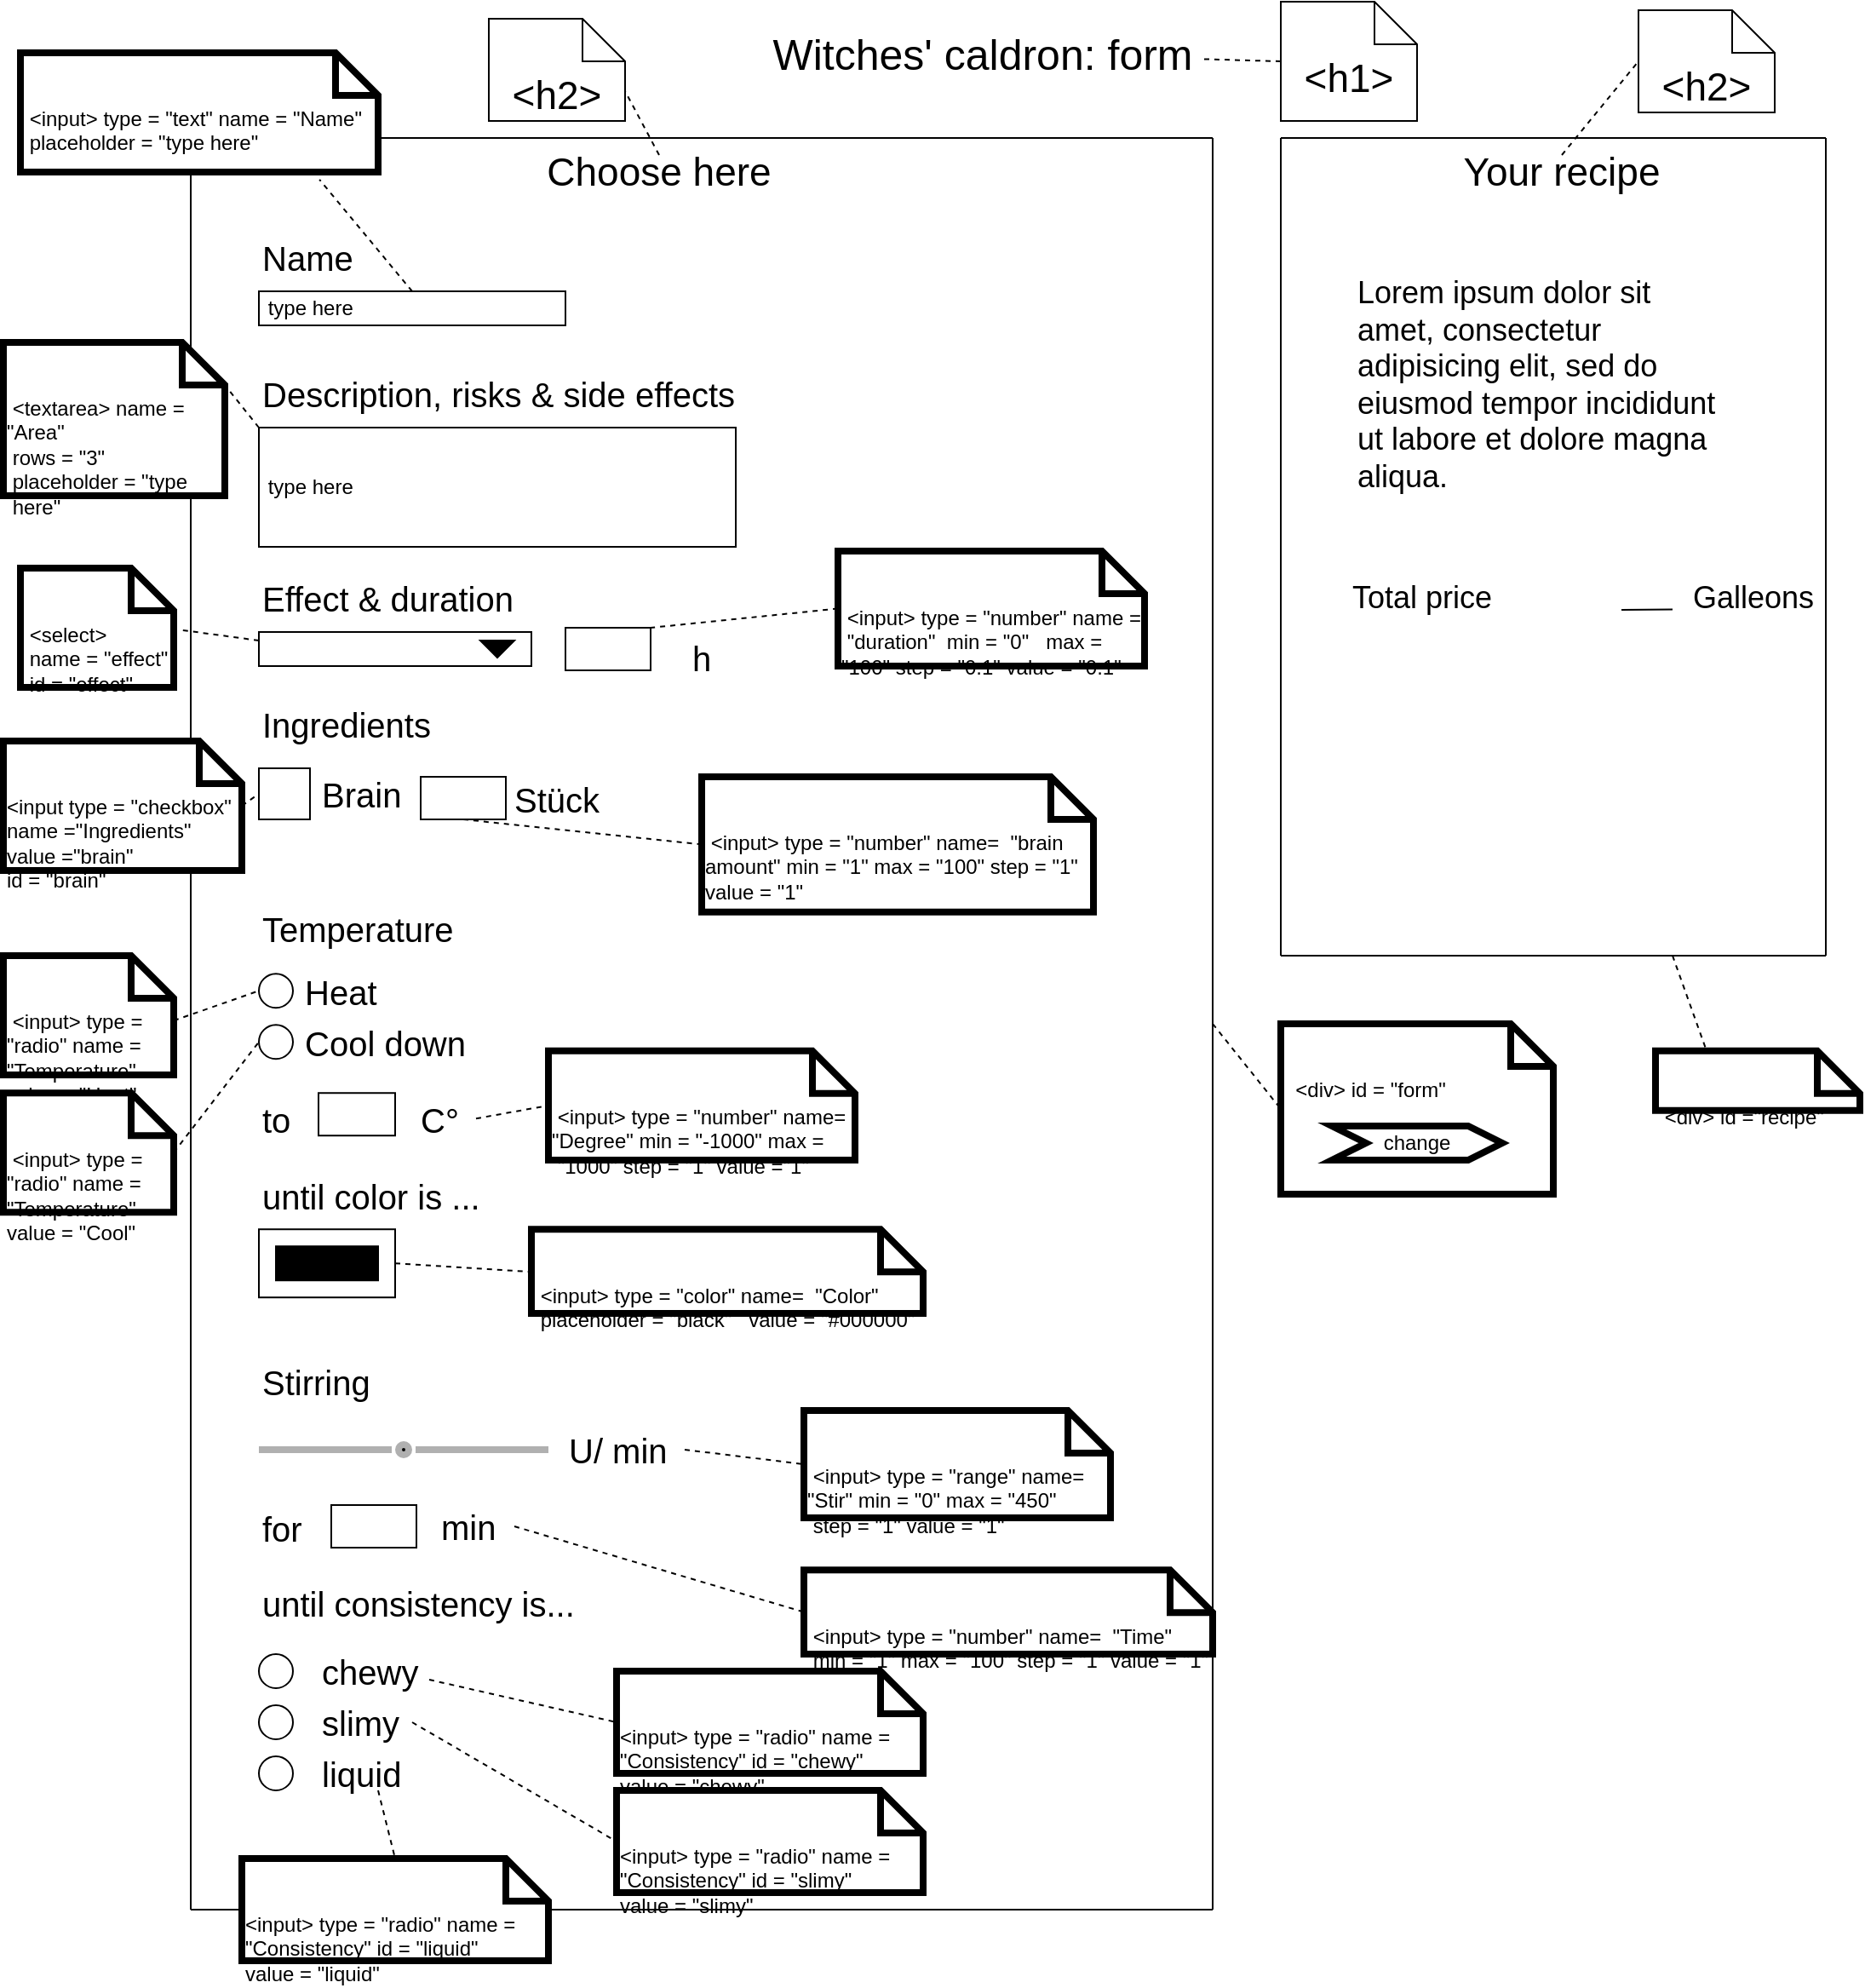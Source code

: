 <mxfile version="13.7.9" type="device"><diagram id="XGvoF2S9h4aWeDAN1YXh" name="Page-1"><mxGraphModel dx="1018" dy="587" grid="1" gridSize="10" guides="1" tooltips="1" connect="1" arrows="1" fold="1" page="1" pageScale="1" pageWidth="1169" pageHeight="827" math="0" shadow="0"><root><mxCell id="0"/><mxCell id="1" parent="0"/><mxCell id="gTDQxoXa3avCpcBD8FzB-4" value="&lt;font style=&quot;font-size: 25px&quot;&gt;Witches' caldron: form&lt;/font&gt;" style="text;html=1;strokeColor=none;fillColor=none;align=center;verticalAlign=middle;whiteSpace=wrap;rounded=0;" parent="1" vertex="1"><mxGeometry x="455" width="260" height="60" as="geometry"/></mxCell><mxCell id="gTDQxoXa3avCpcBD8FzB-9" value="&lt;font style=&quot;font-size: 23px&quot;&gt;&amp;lt;h1&amp;gt;&lt;/font&gt;" style="shape=note2;boundedLbl=1;whiteSpace=wrap;html=1;size=25;verticalAlign=top;align=center;" parent="1" vertex="1"><mxGeometry x="760" width="80" height="70" as="geometry"/></mxCell><mxCell id="gTDQxoXa3avCpcBD8FzB-11" value="" style="endArrow=none;dashed=1;html=1;entryX=0;entryY=0.5;entryDx=0;entryDy=0;entryPerimeter=0;" parent="1" source="gTDQxoXa3avCpcBD8FzB-4" target="gTDQxoXa3avCpcBD8FzB-9" edge="1"><mxGeometry width="50" height="50" relative="1" as="geometry"><mxPoint x="480" y="440" as="sourcePoint"/><mxPoint x="530" y="390" as="targetPoint"/></mxGeometry></mxCell><mxCell id="gTDQxoXa3avCpcBD8FzB-12" style="edgeStyle=orthogonalEdgeStyle;rounded=0;orthogonalLoop=1;jettySize=auto;html=1;exitX=0.5;exitY=1;exitDx=0;exitDy=0;exitPerimeter=0;" parent="1" source="gTDQxoXa3avCpcBD8FzB-9" target="gTDQxoXa3avCpcBD8FzB-9" edge="1"><mxGeometry relative="1" as="geometry"/></mxCell><mxCell id="gTDQxoXa3avCpcBD8FzB-13" value="" style="endArrow=none;html=1;" parent="1" edge="1"><mxGeometry width="50" height="50" relative="1" as="geometry"><mxPoint x="120" y="80" as="sourcePoint"/><mxPoint x="720" y="80" as="targetPoint"/></mxGeometry></mxCell><mxCell id="gTDQxoXa3avCpcBD8FzB-15" value="" style="endArrow=none;html=1;" parent="1" edge="1"><mxGeometry width="50" height="50" relative="1" as="geometry"><mxPoint x="120" y="80" as="sourcePoint"/><mxPoint x="120" y="1120" as="targetPoint"/></mxGeometry></mxCell><mxCell id="gTDQxoXa3avCpcBD8FzB-16" value="&lt;font style=&quot;font-size: 23px&quot;&gt;Choose here&lt;/font&gt;" style="text;html=1;strokeColor=none;fillColor=none;align=center;verticalAlign=middle;whiteSpace=wrap;rounded=0;" parent="1" vertex="1"><mxGeometry x="300" y="90" width="190" height="20" as="geometry"/></mxCell><mxCell id="gTDQxoXa3avCpcBD8FzB-17" value="&lt;font style=&quot;font-size: 20px&quot;&gt;Name&lt;/font&gt;" style="text;html=1;strokeColor=none;fillColor=none;align=left;verticalAlign=middle;whiteSpace=wrap;rounded=0;" parent="1" vertex="1"><mxGeometry x="160" y="140" width="80" height="20" as="geometry"/></mxCell><mxCell id="gTDQxoXa3avCpcBD8FzB-18" value="&amp;nbsp;type here" style="rounded=0;whiteSpace=wrap;html=1;align=left;" parent="1" vertex="1"><mxGeometry x="160" y="170" width="180" height="20" as="geometry"/></mxCell><mxCell id="gTDQxoXa3avCpcBD8FzB-19" value="&lt;span style=&quot;font-size: 20px&quot;&gt;Description, risks &amp;amp; side effects&lt;/span&gt;" style="text;html=1;strokeColor=none;fillColor=none;align=left;verticalAlign=middle;whiteSpace=wrap;rounded=0;" parent="1" vertex="1"><mxGeometry x="160" y="220" width="370" height="20" as="geometry"/></mxCell><mxCell id="gTDQxoXa3avCpcBD8FzB-21" value="&lt;p style=&quot;line-height: 120%&quot;&gt;&amp;nbsp;type here&lt;/p&gt;" style="rounded=0;whiteSpace=wrap;html=1;align=left;" parent="1" vertex="1"><mxGeometry x="160" y="250" width="280" height="70" as="geometry"/></mxCell><mxCell id="gTDQxoXa3avCpcBD8FzB-22" value="&lt;span style=&quot;font-size: 20px&quot;&gt;Effect &amp;amp; duration&lt;/span&gt;" style="text;html=1;strokeColor=none;fillColor=none;align=left;verticalAlign=middle;whiteSpace=wrap;rounded=0;" parent="1" vertex="1"><mxGeometry x="160" y="340" width="370" height="20" as="geometry"/></mxCell><mxCell id="gTDQxoXa3avCpcBD8FzB-23" value="" style="rounded=0;whiteSpace=wrap;html=1;" parent="1" vertex="1"><mxGeometry x="160" y="370" width="160" height="20" as="geometry"/></mxCell><mxCell id="gTDQxoXa3avCpcBD8FzB-24" value="" style="triangle;whiteSpace=wrap;html=1;direction=south;fillColor=#000000;" parent="1" vertex="1"><mxGeometry x="290" y="375" width="20" height="10" as="geometry"/></mxCell><mxCell id="gTDQxoXa3avCpcBD8FzB-25" value="" style="rounded=0;whiteSpace=wrap;html=1;" parent="1" vertex="1"><mxGeometry x="340" y="367.5" width="50" height="25" as="geometry"/></mxCell><mxCell id="gTDQxoXa3avCpcBD8FzB-27" value="&lt;font style=&quot;font-size: 20px&quot;&gt;h&lt;/font&gt;" style="text;html=1;strokeColor=none;fillColor=none;align=center;verticalAlign=middle;whiteSpace=wrap;rounded=0;" parent="1" vertex="1"><mxGeometry x="400" y="367.5" width="40" height="35" as="geometry"/></mxCell><mxCell id="gTDQxoXa3avCpcBD8FzB-30" value="&lt;span style=&quot;font-size: 20px&quot;&gt;Ingredients&lt;/span&gt;" style="text;html=1;strokeColor=none;fillColor=none;align=left;verticalAlign=middle;whiteSpace=wrap;rounded=0;" parent="1" vertex="1"><mxGeometry x="160" y="414" width="200" height="20" as="geometry"/></mxCell><mxCell id="gTDQxoXa3avCpcBD8FzB-31" value="" style="rounded=0;whiteSpace=wrap;html=1;" parent="1" vertex="1"><mxGeometry x="160" y="450" width="30" height="30" as="geometry"/></mxCell><mxCell id="gTDQxoXa3avCpcBD8FzB-35" value="" style="rounded=0;whiteSpace=wrap;html=1;" parent="1" vertex="1"><mxGeometry x="255" y="455" width="50" height="25" as="geometry"/></mxCell><mxCell id="gTDQxoXa3avCpcBD8FzB-36" value="&lt;font style=&quot;font-size: 20px&quot;&gt;Stück&lt;/font&gt;" style="text;html=1;strokeColor=none;fillColor=none;align=center;verticalAlign=middle;whiteSpace=wrap;rounded=0;" parent="1" vertex="1"><mxGeometry x="315" y="450" width="40" height="35" as="geometry"/></mxCell><mxCell id="gTDQxoXa3avCpcBD8FzB-37" value="&lt;span style=&quot;font-size: 20px&quot;&gt;Temperature&lt;/span&gt;" style="text;html=1;strokeColor=none;fillColor=none;align=left;verticalAlign=middle;whiteSpace=wrap;rounded=0;" parent="1" vertex="1"><mxGeometry x="160" y="534.38" width="200" height="20" as="geometry"/></mxCell><mxCell id="gTDQxoXa3avCpcBD8FzB-38" value="" style="ellipse;whiteSpace=wrap;html=1;aspect=fixed;fillColor=#FFFFFF;" parent="1" vertex="1"><mxGeometry x="160" y="570.62" width="20" height="20" as="geometry"/></mxCell><mxCell id="gTDQxoXa3avCpcBD8FzB-40" value="&lt;span style=&quot;font-size: 20px&quot;&gt;Heat&lt;/span&gt;" style="text;html=1;strokeColor=none;fillColor=none;align=left;verticalAlign=middle;whiteSpace=wrap;rounded=0;" parent="1" vertex="1"><mxGeometry x="185" y="570.62" width="70" height="20" as="geometry"/></mxCell><mxCell id="gTDQxoXa3avCpcBD8FzB-42" value="" style="ellipse;whiteSpace=wrap;html=1;aspect=fixed;fillColor=#FFFFFF;" parent="1" vertex="1"><mxGeometry x="160" y="600.62" width="20" height="20" as="geometry"/></mxCell><mxCell id="gTDQxoXa3avCpcBD8FzB-43" value="&lt;span style=&quot;font-size: 20px&quot;&gt;Cool down&lt;/span&gt;" style="text;html=1;strokeColor=none;fillColor=none;align=left;verticalAlign=middle;whiteSpace=wrap;rounded=0;" parent="1" vertex="1"><mxGeometry x="185" y="600.62" width="110" height="20" as="geometry"/></mxCell><mxCell id="gTDQxoXa3avCpcBD8FzB-44" value="&lt;span style=&quot;font-size: 20px&quot;&gt;to&lt;/span&gt;" style="text;html=1;strokeColor=none;fillColor=none;align=left;verticalAlign=middle;whiteSpace=wrap;rounded=0;" parent="1" vertex="1"><mxGeometry x="160" y="645.62" width="20" height="20" as="geometry"/></mxCell><mxCell id="gTDQxoXa3avCpcBD8FzB-47" value="" style="rounded=0;whiteSpace=wrap;html=1;" parent="1" vertex="1"><mxGeometry x="195" y="640.62" width="45" height="25" as="geometry"/></mxCell><mxCell id="gTDQxoXa3avCpcBD8FzB-49" value="&lt;span style=&quot;font-size: 20px&quot;&gt;C°&lt;/span&gt;" style="text;html=1;strokeColor=none;fillColor=none;align=left;verticalAlign=middle;whiteSpace=wrap;rounded=0;" parent="1" vertex="1"><mxGeometry x="252.5" y="645.62" width="35" height="20" as="geometry"/></mxCell><mxCell id="gTDQxoXa3avCpcBD8FzB-50" value="&lt;span style=&quot;font-size: 20px&quot;&gt;until color is ...&lt;/span&gt;" style="text;html=1;strokeColor=none;fillColor=none;align=left;verticalAlign=middle;whiteSpace=wrap;rounded=0;" parent="1" vertex="1"><mxGeometry x="160" y="690.62" width="140" height="20" as="geometry"/></mxCell><mxCell id="gTDQxoXa3avCpcBD8FzB-51" value="" style="rounded=0;whiteSpace=wrap;html=1;fillColor=#FFFFFF;" parent="1" vertex="1"><mxGeometry x="160" y="720.62" width="80" height="40" as="geometry"/></mxCell><mxCell id="gTDQxoXa3avCpcBD8FzB-52" value="" style="rounded=0;whiteSpace=wrap;html=1;fillColor=#000000;" parent="1" vertex="1"><mxGeometry x="170" y="730.62" width="60" height="20" as="geometry"/></mxCell><mxCell id="gTDQxoXa3avCpcBD8FzB-55" value="&lt;span style=&quot;font-size: 20px&quot;&gt;Stirring&lt;/span&gt;" style="text;html=1;strokeColor=none;fillColor=none;align=left;verticalAlign=middle;whiteSpace=wrap;rounded=0;" parent="1" vertex="1"><mxGeometry x="160" y="800" width="200" height="20" as="geometry"/></mxCell><mxCell id="gTDQxoXa3avCpcBD8FzB-56" value="" style="dashed=0;verticalLabelPosition=bottom;verticalAlign=top;align=center;shape=mxgraph.gmdl.sliderDisabled2;strokeColor=#b0b0b0;strokeWidth=4;handleSize=6;shadow=0;hPos=50;fillColor=#000000;" parent="1" vertex="1"><mxGeometry x="160" y="840" width="170" height="20" as="geometry"/></mxCell><mxCell id="gTDQxoXa3avCpcBD8FzB-57" value="&lt;span style=&quot;font-size: 20px&quot;&gt;for&amp;nbsp;&lt;/span&gt;" style="text;html=1;strokeColor=none;fillColor=none;align=left;verticalAlign=middle;whiteSpace=wrap;rounded=0;" parent="1" vertex="1"><mxGeometry x="160" y="886.38" width="30" height="20" as="geometry"/></mxCell><mxCell id="gTDQxoXa3avCpcBD8FzB-58" value="" style="rounded=0;whiteSpace=wrap;html=1;" parent="1" vertex="1"><mxGeometry x="202.5" y="882.5" width="50" height="25" as="geometry"/></mxCell><mxCell id="gTDQxoXa3avCpcBD8FzB-59" value="&lt;span style=&quot;font-size: 20px&quot;&gt;min&lt;/span&gt;" style="text;html=1;strokeColor=none;fillColor=none;align=left;verticalAlign=middle;whiteSpace=wrap;rounded=0;" parent="1" vertex="1"><mxGeometry x="265" y="885" width="45" height="20" as="geometry"/></mxCell><mxCell id="gTDQxoXa3avCpcBD8FzB-60" value="&lt;span style=&quot;font-size: 20px&quot;&gt;until consistency is...&lt;/span&gt;" style="text;html=1;strokeColor=none;fillColor=none;align=left;verticalAlign=middle;whiteSpace=wrap;rounded=0;" parent="1" vertex="1"><mxGeometry x="160" y="930" width="200" height="20" as="geometry"/></mxCell><mxCell id="gTDQxoXa3avCpcBD8FzB-62" value="" style="ellipse;whiteSpace=wrap;html=1;aspect=fixed;fillColor=#FFFFFF;" parent="1" vertex="1"><mxGeometry x="160" y="970" width="20" height="20" as="geometry"/></mxCell><mxCell id="gTDQxoXa3avCpcBD8FzB-63" value="" style="ellipse;whiteSpace=wrap;html=1;aspect=fixed;fillColor=#FFFFFF;" parent="1" vertex="1"><mxGeometry x="160" y="1000" width="20" height="20" as="geometry"/></mxCell><mxCell id="gTDQxoXa3avCpcBD8FzB-64" value="" style="ellipse;whiteSpace=wrap;html=1;aspect=fixed;fillColor=#FFFFFF;" parent="1" vertex="1"><mxGeometry x="160" y="1030" width="20" height="20" as="geometry"/></mxCell><mxCell id="gTDQxoXa3avCpcBD8FzB-66" value="&lt;span style=&quot;font-size: 20px&quot;&gt;chewy&lt;/span&gt;" style="text;html=1;strokeColor=none;fillColor=none;align=left;verticalAlign=middle;whiteSpace=wrap;rounded=0;" parent="1" vertex="1"><mxGeometry x="195" y="970" width="65" height="20" as="geometry"/></mxCell><mxCell id="gTDQxoXa3avCpcBD8FzB-67" value="&lt;span style=&quot;font-size: 20px&quot;&gt;slimy&lt;/span&gt;" style="text;html=1;strokeColor=none;fillColor=none;align=left;verticalAlign=middle;whiteSpace=wrap;rounded=0;" parent="1" vertex="1"><mxGeometry x="195" y="1000" width="55" height="20" as="geometry"/></mxCell><mxCell id="gTDQxoXa3avCpcBD8FzB-69" value="&lt;span style=&quot;font-size: 20px&quot;&gt;liquid&lt;/span&gt;" style="text;html=1;strokeColor=none;fillColor=none;align=left;verticalAlign=middle;whiteSpace=wrap;rounded=0;" parent="1" vertex="1"><mxGeometry x="195" y="1030" width="70" height="20" as="geometry"/></mxCell><mxCell id="gTDQxoXa3avCpcBD8FzB-72" value="" style="endArrow=none;html=1;" parent="1" edge="1" source="OF0nk11gIy7xTv6oIrv5-11"><mxGeometry width="50" height="50" relative="1" as="geometry"><mxPoint x="120" y="1120" as="sourcePoint"/><mxPoint x="720" y="1120" as="targetPoint"/></mxGeometry></mxCell><mxCell id="gTDQxoXa3avCpcBD8FzB-73" value="" style="endArrow=none;html=1;" parent="1" edge="1"><mxGeometry width="50" height="50" relative="1" as="geometry"><mxPoint x="720" y="1120" as="sourcePoint"/><mxPoint x="720" y="80" as="targetPoint"/></mxGeometry></mxCell><mxCell id="gTDQxoXa3avCpcBD8FzB-74" value="" style="endArrow=none;html=1;" parent="1" edge="1"><mxGeometry width="50" height="50" relative="1" as="geometry"><mxPoint x="760.0" y="80.0" as="sourcePoint"/><mxPoint x="1080" y="80" as="targetPoint"/></mxGeometry></mxCell><mxCell id="gTDQxoXa3avCpcBD8FzB-75" value="" style="endArrow=none;html=1;" parent="1" edge="1"><mxGeometry width="50" height="50" relative="1" as="geometry"><mxPoint x="760" y="560" as="sourcePoint"/><mxPoint x="760" y="80.0" as="targetPoint"/></mxGeometry></mxCell><mxCell id="gTDQxoXa3avCpcBD8FzB-76" value="" style="endArrow=none;html=1;" parent="1" edge="1"><mxGeometry width="50" height="50" relative="1" as="geometry"><mxPoint x="1080" y="560" as="sourcePoint"/><mxPoint x="1080" y="80.0" as="targetPoint"/></mxGeometry></mxCell><mxCell id="gTDQxoXa3avCpcBD8FzB-77" value="&lt;font style=&quot;font-size: 23px&quot;&gt;Your recipe&lt;/font&gt;" style="text;html=1;strokeColor=none;fillColor=none;align=center;verticalAlign=middle;whiteSpace=wrap;rounded=0;" parent="1" vertex="1"><mxGeometry x="830" y="90" width="190" height="20" as="geometry"/></mxCell><mxCell id="gTDQxoXa3avCpcBD8FzB-78" value="&lt;h1&gt;&lt;br&gt;&lt;/h1&gt;&lt;p&gt;&lt;font style=&quot;font-size: 18px&quot;&gt;Lorem ipsum dolor sit amet, consectetur adipisicing elit, sed do eiusmod tempor incididunt ut labore et dolore magna aliqua.&lt;/font&gt;&lt;/p&gt;" style="text;html=1;strokeColor=none;fillColor=none;spacing=5;spacingTop=-20;whiteSpace=wrap;overflow=hidden;rounded=0;" parent="1" vertex="1"><mxGeometry x="800" y="110" width="230" height="260" as="geometry"/></mxCell><mxCell id="gTDQxoXa3avCpcBD8FzB-79" value="&lt;font style=&quot;font-size: 18px&quot;&gt;Total price&lt;/font&gt;" style="text;html=1;strokeColor=none;fillColor=none;align=left;verticalAlign=middle;whiteSpace=wrap;rounded=0;" parent="1" vertex="1"><mxGeometry x="800" y="340" width="110" height="20" as="geometry"/></mxCell><mxCell id="gTDQxoXa3avCpcBD8FzB-81" value="&lt;font style=&quot;font-size: 18px&quot;&gt;Galleons&lt;/font&gt;" style="text;html=1;strokeColor=none;fillColor=none;align=left;verticalAlign=middle;whiteSpace=wrap;rounded=0;" parent="1" vertex="1"><mxGeometry x="1000" y="340" width="80" height="20" as="geometry"/></mxCell><mxCell id="gTDQxoXa3avCpcBD8FzB-82" value="" style="endArrow=none;html=1;" parent="1" edge="1"><mxGeometry width="50" height="50" relative="1" as="geometry"><mxPoint x="960" y="357" as="sourcePoint"/><mxPoint x="990" y="356.79" as="targetPoint"/></mxGeometry></mxCell><mxCell id="gTDQxoXa3avCpcBD8FzB-83" value="" style="endArrow=none;html=1;" parent="1" edge="1"><mxGeometry width="50" height="50" relative="1" as="geometry"><mxPoint x="760" y="560" as="sourcePoint"/><mxPoint x="1080" y="560" as="targetPoint"/></mxGeometry></mxCell><mxCell id="gTDQxoXa3avCpcBD8FzB-84" value="&lt;span style=&quot;font-size: 20px&quot;&gt;U/ min&lt;/span&gt;" style="text;html=1;strokeColor=none;fillColor=none;align=left;verticalAlign=middle;whiteSpace=wrap;rounded=0;" parent="1" vertex="1"><mxGeometry x="340" y="840" width="70" height="20" as="geometry"/></mxCell><mxCell id="gTDQxoXa3avCpcBD8FzB-85" value="&lt;font style=&quot;font-size: 23px&quot;&gt;&amp;lt;h2&amp;gt;&lt;/font&gt;" style="shape=note2;boundedLbl=1;whiteSpace=wrap;html=1;size=25;verticalAlign=top;align=center;" parent="1" vertex="1"><mxGeometry x="295" y="10" width="80" height="60" as="geometry"/></mxCell><mxCell id="gTDQxoXa3avCpcBD8FzB-86" value="" style="endArrow=none;dashed=1;html=1;entryX=0;entryY=0;entryDx=80;entryDy=42.5;entryPerimeter=0;exitX=0.5;exitY=0;exitDx=0;exitDy=0;" parent="1" source="gTDQxoXa3avCpcBD8FzB-16" target="gTDQxoXa3avCpcBD8FzB-85" edge="1"><mxGeometry width="50" height="50" relative="1" as="geometry"><mxPoint x="730" y="370" as="sourcePoint"/><mxPoint x="780" y="320" as="targetPoint"/></mxGeometry></mxCell><mxCell id="gTDQxoXa3avCpcBD8FzB-87" value="&lt;font style=&quot;font-size: 23px&quot;&gt;&amp;lt;h2&amp;gt;&lt;/font&gt;" style="shape=note2;boundedLbl=1;whiteSpace=wrap;html=1;size=25;verticalAlign=top;align=center;" parent="1" vertex="1"><mxGeometry x="970" y="5" width="80" height="60" as="geometry"/></mxCell><mxCell id="gTDQxoXa3avCpcBD8FzB-88" value="" style="endArrow=none;dashed=1;html=1;entryX=0;entryY=0.5;entryDx=0;entryDy=0;entryPerimeter=0;exitX=0.5;exitY=0;exitDx=0;exitDy=0;" parent="1" source="gTDQxoXa3avCpcBD8FzB-77" target="gTDQxoXa3avCpcBD8FzB-87" edge="1"><mxGeometry width="50" height="50" relative="1" as="geometry"><mxPoint x="725" y="43.714" as="sourcePoint"/><mxPoint x="770" y="45.0" as="targetPoint"/></mxGeometry></mxCell><mxCell id="gTDQxoXa3avCpcBD8FzB-90" value="&amp;nbsp;&amp;lt;input&amp;gt; type = &quot;text&quot; name = &quot;Name&quot;&lt;br&gt;&amp;nbsp;placeholder = &quot;type here&quot;" style="shape=note2;boundedLbl=1;whiteSpace=wrap;html=1;size=25;verticalAlign=top;align=left;strokeWidth=4;fillColor=#FFFFFF;" parent="1" vertex="1"><mxGeometry x="20" y="30" width="210" height="70" as="geometry"/></mxCell><mxCell id="gTDQxoXa3avCpcBD8FzB-93" value="" style="endArrow=none;dashed=1;html=1;entryX=0.836;entryY=1.063;entryDx=0;entryDy=0;entryPerimeter=0;exitX=0.5;exitY=0;exitDx=0;exitDy=0;" parent="1" source="gTDQxoXa3avCpcBD8FzB-18" target="gTDQxoXa3avCpcBD8FzB-90" edge="1"><mxGeometry width="50" height="50" relative="1" as="geometry"><mxPoint x="250" y="160" as="sourcePoint"/><mxPoint x="385.0" y="62.5" as="targetPoint"/></mxGeometry></mxCell><mxCell id="gTDQxoXa3avCpcBD8FzB-95" value="&amp;nbsp;&amp;lt;textarea&amp;gt; name = &quot;Area&quot;&amp;nbsp;&lt;br&gt;&amp;nbsp;rows = &quot;3&quot;&lt;br&gt;&amp;nbsp;placeholder = &quot;type&amp;nbsp; &amp;nbsp;here&quot;" style="shape=note2;boundedLbl=1;whiteSpace=wrap;html=1;size=25;verticalAlign=top;align=left;strokeWidth=4;fillColor=#FFFFFF;" parent="1" vertex="1"><mxGeometry x="10" y="200" width="130" height="90" as="geometry"/></mxCell><mxCell id="gTDQxoXa3avCpcBD8FzB-97" value="" style="endArrow=none;dashed=1;html=1;entryX=1;entryY=1;entryDx=0;entryDy=0;exitX=0;exitY=0;exitDx=0;exitDy=0;" parent="1" source="gTDQxoXa3avCpcBD8FzB-21" edge="1"><mxGeometry width="50" height="50" relative="1" as="geometry"><mxPoint x="230.0" y="150.0" as="sourcePoint"/><mxPoint x="140" y="225" as="targetPoint"/></mxGeometry></mxCell><mxCell id="gTDQxoXa3avCpcBD8FzB-99" value="&amp;nbsp; &amp;lt;div&amp;gt; id = &quot;form&quot;" style="shape=note2;boundedLbl=1;whiteSpace=wrap;html=1;size=25;verticalAlign=top;align=left;strokeWidth=4;fillColor=#FFFFFF;" parent="1" vertex="1"><mxGeometry x="760" y="600" width="160" height="100" as="geometry"/></mxCell><mxCell id="gTDQxoXa3avCpcBD8FzB-101" value="change" style="shape=step;perimeter=stepPerimeter;whiteSpace=wrap;html=1;fixedSize=1;strokeWidth=4;fillColor=#FFFFFF;" parent="gTDQxoXa3avCpcBD8FzB-99" vertex="1"><mxGeometry x="30" y="60" width="100" height="20" as="geometry"/></mxCell><mxCell id="gTDQxoXa3avCpcBD8FzB-102" value="" style="endArrow=none;dashed=1;html=1;entryX=0;entryY=0.5;entryDx=0;entryDy=0;entryPerimeter=0;" parent="1" target="gTDQxoXa3avCpcBD8FzB-99" edge="1"><mxGeometry width="50" height="50" relative="1" as="geometry"><mxPoint x="720" y="600" as="sourcePoint"/><mxPoint x="540" y="620" as="targetPoint"/></mxGeometry></mxCell><mxCell id="gTDQxoXa3avCpcBD8FzB-106" value="&amp;nbsp;&amp;lt;select&amp;gt;&lt;br&gt;&amp;nbsp;name = &quot;effect&quot;&lt;br&gt;&amp;nbsp;id = &quot;effect&quot;" style="shape=note2;boundedLbl=1;whiteSpace=wrap;html=1;size=25;verticalAlign=top;align=left;strokeWidth=4;fillColor=#FFFFFF;" parent="1" vertex="1"><mxGeometry x="20" y="332.5" width="90" height="70" as="geometry"/></mxCell><mxCell id="gTDQxoXa3avCpcBD8FzB-109" value="" style="endArrow=none;dashed=1;html=1;entryX=1.038;entryY=0.517;entryDx=0;entryDy=0;exitX=0;exitY=0.25;exitDx=0;exitDy=0;entryPerimeter=0;" parent="1" source="gTDQxoXa3avCpcBD8FzB-23" target="gTDQxoXa3avCpcBD8FzB-106" edge="1"><mxGeometry width="50" height="50" relative="1" as="geometry"><mxPoint x="170.0" y="260" as="sourcePoint"/><mxPoint x="150.0" y="235.0" as="targetPoint"/></mxGeometry></mxCell><mxCell id="gTDQxoXa3avCpcBD8FzB-113" value="&amp;nbsp;&amp;lt;input&amp;gt; type = &quot;number&quot; name =&lt;br&gt;&amp;nbsp;&quot;duration&quot;&amp;nbsp; min = &quot;0&quot;&amp;nbsp; &amp;nbsp;max = &quot;100&quot; step = &quot;0.1&quot; value = &quot;0.1&quot;" style="shape=note2;boundedLbl=1;whiteSpace=wrap;html=1;size=25;verticalAlign=top;align=left;strokeWidth=4;fillColor=#FFFFFF;" parent="1" vertex="1"><mxGeometry x="500" y="322.5" width="180" height="67.5" as="geometry"/></mxCell><mxCell id="gTDQxoXa3avCpcBD8FzB-116" value="" style="endArrow=none;dashed=1;html=1;entryX=1;entryY=0;entryDx=0;entryDy=0;exitX=0;exitY=0.5;exitDx=0;exitDy=0;exitPerimeter=0;" parent="1" source="gTDQxoXa3avCpcBD8FzB-113" target="gTDQxoXa3avCpcBD8FzB-25" edge="1"><mxGeometry width="50" height="50" relative="1" as="geometry"><mxPoint x="170.0" y="385" as="sourcePoint"/><mxPoint x="123.42" y="378.69" as="targetPoint"/></mxGeometry></mxCell><mxCell id="gTDQxoXa3avCpcBD8FzB-118" style="edgeStyle=orthogonalEdgeStyle;rounded=0;orthogonalLoop=1;jettySize=auto;html=1;exitX=0.5;exitY=1;exitDx=0;exitDy=0;exitPerimeter=0;" parent="1" source="gTDQxoXa3avCpcBD8FzB-113" target="gTDQxoXa3avCpcBD8FzB-113" edge="1"><mxGeometry relative="1" as="geometry"/></mxCell><mxCell id="gTDQxoXa3avCpcBD8FzB-119" value="&amp;lt;input type = &quot;checkbox&quot; name =&quot;Ingredients&quot; value =&quot;brain&quot;&lt;br&gt;id = &quot;brain&quot;" style="shape=note2;boundedLbl=1;whiteSpace=wrap;html=1;size=25;verticalAlign=top;align=left;strokeWidth=4;fillColor=#FFFFFF;" parent="1" vertex="1"><mxGeometry x="10" y="434" width="140" height="76" as="geometry"/></mxCell><mxCell id="gTDQxoXa3avCpcBD8FzB-123" value="" style="endArrow=none;dashed=1;html=1;entryX=0;entryY=0.5;entryDx=0;entryDy=0;exitX=1;exitY=0.5;exitDx=0;exitDy=0;" parent="1" source="gTDQxoXa3avCpcBD8FzB-119" target="gTDQxoXa3avCpcBD8FzB-31" edge="1"><mxGeometry width="50" height="50" relative="1" as="geometry"><mxPoint x="510.0" y="381.25" as="sourcePoint"/><mxPoint x="400.0" y="377.5" as="targetPoint"/></mxGeometry></mxCell><mxCell id="gTDQxoXa3avCpcBD8FzB-130" value="&amp;nbsp;&amp;lt;input&amp;gt; type = &quot;radio&quot; name = &quot;Temperature&quot;&lt;br&gt;value = &quot;Heat&quot;" style="shape=note2;boundedLbl=1;whiteSpace=wrap;html=1;size=25;verticalAlign=top;align=left;strokeWidth=4;fillColor=#FFFFFF;" parent="1" vertex="1"><mxGeometry x="10" y="560" width="100" height="70" as="geometry"/></mxCell><mxCell id="gTDQxoXa3avCpcBD8FzB-132" value="" style="endArrow=none;dashed=1;html=1;exitX=0;exitY=0;exitDx=100;exitDy=37.5;exitPerimeter=0;entryX=0;entryY=0.5;entryDx=0;entryDy=0;" parent="1" edge="1" target="gTDQxoXa3avCpcBD8FzB-38"><mxGeometry width="50" height="50" relative="1" as="geometry"><mxPoint x="110" y="598.12" as="sourcePoint"/><mxPoint x="150" y="603.62" as="targetPoint"/></mxGeometry></mxCell><mxCell id="gTDQxoXa3avCpcBD8FzB-134" value="&amp;nbsp;&amp;lt;input&amp;gt; type = &quot;number&quot; name=&amp;nbsp; &quot;Degree&quot; min = &quot;-1000&quot; max =&amp;nbsp;&lt;br&gt;&amp;nbsp;&quot;1000&quot; step = &quot;1&quot; value =&quot;1&quot;" style="shape=note2;boundedLbl=1;whiteSpace=wrap;html=1;size=25;verticalAlign=top;align=left;strokeWidth=4;fillColor=#FFFFFF;" parent="1" vertex="1"><mxGeometry x="330" y="615.93" width="180" height="64.07" as="geometry"/></mxCell><mxCell id="gTDQxoXa3avCpcBD8FzB-137" value="" style="endArrow=none;dashed=1;html=1;exitX=1;exitY=0.5;exitDx=0;exitDy=0;entryX=0;entryY=0.5;entryDx=0;entryDy=0;entryPerimeter=0;" parent="1" source="gTDQxoXa3avCpcBD8FzB-49" target="gTDQxoXa3avCpcBD8FzB-134" edge="1"><mxGeometry width="50" height="50" relative="1" as="geometry"><mxPoint x="120.0" y="638.12" as="sourcePoint"/><mxPoint x="160.0" y="613.62" as="targetPoint"/></mxGeometry></mxCell><mxCell id="gTDQxoXa3avCpcBD8FzB-138" value="&amp;nbsp;&amp;lt;input&amp;gt; type = &quot;number&quot; name=&amp;nbsp; &quot;brain amount&quot; min = &quot;1&quot; max =&amp;nbsp;&quot;100&quot; step = &quot;1&quot;&lt;br&gt;value = &quot;1&quot;" style="shape=note2;boundedLbl=1;whiteSpace=wrap;html=1;size=25;verticalAlign=top;align=left;strokeWidth=4;fillColor=#FFFFFF;" parent="1" vertex="1"><mxGeometry x="420" y="455" width="230" height="79.38" as="geometry"/></mxCell><mxCell id="gTDQxoXa3avCpcBD8FzB-142" value="" style="endArrow=none;dashed=1;html=1;entryX=0;entryY=0.5;entryDx=0;entryDy=0;exitX=0.5;exitY=1;exitDx=0;exitDy=0;entryPerimeter=0;" parent="1" source="gTDQxoXa3avCpcBD8FzB-35" target="gTDQxoXa3avCpcBD8FzB-138" edge="1"><mxGeometry width="50" height="50" relative="1" as="geometry"><mxPoint x="540.0" y="475" as="sourcePoint"/><mxPoint x="595.0" y="493.38" as="targetPoint"/></mxGeometry></mxCell><mxCell id="gTDQxoXa3avCpcBD8FzB-143" value="&amp;nbsp;&amp;lt;input&amp;gt; type = &quot;color&quot; name=&amp;nbsp; &quot;Color&quot;&amp;nbsp; &amp;nbsp;placeholder = &quot;black&quot;&amp;nbsp; &amp;nbsp;value =&amp;nbsp;&quot;#000000&quot;&amp;nbsp;" style="shape=note2;boundedLbl=1;whiteSpace=wrap;html=1;size=25;verticalAlign=top;align=left;strokeWidth=4;fillColor=#FFFFFF;" parent="1" vertex="1"><mxGeometry x="320" y="720.62" width="230" height="49.38" as="geometry"/></mxCell><mxCell id="gTDQxoXa3avCpcBD8FzB-145" value="" style="endArrow=none;dashed=1;html=1;exitX=1;exitY=0.5;exitDx=0;exitDy=0;entryX=0;entryY=1;entryDx=0;entryDy=0;" parent="1" source="gTDQxoXa3avCpcBD8FzB-51" edge="1"><mxGeometry width="50" height="50" relative="1" as="geometry"><mxPoint x="297.5" y="665.62" as="sourcePoint"/><mxPoint x="320" y="745.62" as="targetPoint"/></mxGeometry></mxCell><mxCell id="gTDQxoXa3avCpcBD8FzB-153" value="&amp;nbsp;&amp;lt;input&amp;gt; type = &quot;range&quot; name=&amp;nbsp; &quot;Stir&quot; min = &quot;0&quot; max =&amp;nbsp;&quot;450&quot; &lt;br&gt;&amp;nbsp;step = &quot;1&quot; value = &quot;1&quot;" style="shape=note2;boundedLbl=1;whiteSpace=wrap;html=1;size=25;verticalAlign=top;align=left;strokeWidth=4;fillColor=#FFFFFF;" parent="1" vertex="1"><mxGeometry x="480" y="827" width="180" height="63" as="geometry"/></mxCell><mxCell id="gTDQxoXa3avCpcBD8FzB-155" value="" style="endArrow=none;dashed=1;html=1;exitX=1;exitY=0.5;exitDx=0;exitDy=0;entryX=0;entryY=0.5;entryDx=0;entryDy=0;entryPerimeter=0;" parent="1" source="gTDQxoXa3avCpcBD8FzB-84" target="gTDQxoXa3avCpcBD8FzB-153" edge="1"><mxGeometry width="50" height="50" relative="1" as="geometry"><mxPoint x="250.0" y="720" as="sourcePoint"/><mxPoint x="330.0" y="725" as="targetPoint"/></mxGeometry></mxCell><mxCell id="gTDQxoXa3avCpcBD8FzB-156" value="&amp;nbsp;&amp;lt;input&amp;gt; type = &quot;number&quot; name=&amp;nbsp; &quot;Time&quot;&amp;nbsp; &amp;nbsp;min = &quot;1&quot; max =&amp;nbsp;&quot;100&quot; step = &quot;1&quot; value = &quot;1&quot;" style="shape=note2;boundedLbl=1;whiteSpace=wrap;html=1;size=25;verticalAlign=top;align=left;strokeWidth=4;fillColor=#FFFFFF;" parent="1" vertex="1"><mxGeometry x="480" y="920.62" width="240" height="49.38" as="geometry"/></mxCell><mxCell id="gTDQxoXa3avCpcBD8FzB-158" value="" style="endArrow=none;dashed=1;html=1;entryX=0;entryY=0.5;entryDx=0;entryDy=0;entryPerimeter=0;exitX=1;exitY=0.5;exitDx=0;exitDy=0;" parent="1" source="gTDQxoXa3avCpcBD8FzB-59" target="gTDQxoXa3avCpcBD8FzB-156" edge="1"><mxGeometry width="50" height="50" relative="1" as="geometry"><mxPoint x="320" y="900" as="sourcePoint"/><mxPoint x="490.0" y="876.69" as="targetPoint"/></mxGeometry></mxCell><mxCell id="gTDQxoXa3avCpcBD8FzB-160" value="&amp;lt;input&amp;gt; type = &quot;radio&quot; name = &quot;Consistency&quot; id = &quot;chewy&quot;&lt;br&gt;value = &quot;chewy&quot;" style="shape=note2;boundedLbl=1;whiteSpace=wrap;html=1;size=25;verticalAlign=top;align=left;strokeWidth=4;fillColor=#FFFFFF;" parent="1" vertex="1"><mxGeometry x="370" y="980" width="180" height="60" as="geometry"/></mxCell><mxCell id="gTDQxoXa3avCpcBD8FzB-167" value="&amp;nbsp;&amp;lt;div&amp;gt; id =&quot;recipe&quot;" style="shape=note2;boundedLbl=1;whiteSpace=wrap;html=1;size=25;verticalAlign=top;align=left;strokeWidth=4;fillColor=#FFFFFF;" parent="1" vertex="1"><mxGeometry x="980" y="615.93" width="120" height="35" as="geometry"/></mxCell><mxCell id="gTDQxoXa3avCpcBD8FzB-171" value="" style="endArrow=none;dashed=1;html=1;entryX=0.25;entryY=0;entryDx=0;entryDy=0;" parent="1" target="gTDQxoXa3avCpcBD8FzB-167" edge="1"><mxGeometry width="50" height="50" relative="1" as="geometry"><mxPoint x="990" y="560" as="sourcePoint"/><mxPoint x="580" y="650" as="targetPoint"/></mxGeometry></mxCell><mxCell id="OF0nk11gIy7xTv6oIrv5-2" value="&lt;span style=&quot;font-size: 20px&quot;&gt;Brain&lt;/span&gt;" style="text;html=1;strokeColor=none;fillColor=none;align=left;verticalAlign=middle;whiteSpace=wrap;rounded=0;" vertex="1" parent="1"><mxGeometry x="195" y="455" width="200" height="20" as="geometry"/></mxCell><mxCell id="OF0nk11gIy7xTv6oIrv5-5" value="&amp;nbsp;&amp;lt;input&amp;gt; type = &quot;radio&quot; name = &quot;Temperature&quot;&lt;br&gt;value = &quot;Cool&quot;" style="shape=note2;boundedLbl=1;whiteSpace=wrap;html=1;size=25;verticalAlign=top;align=left;strokeWidth=4;fillColor=#FFFFFF;" vertex="1" parent="1"><mxGeometry x="10" y="640.62" width="100" height="70" as="geometry"/></mxCell><mxCell id="OF0nk11gIy7xTv6oIrv5-7" value="" style="endArrow=none;dashed=1;html=1;exitX=1;exitY=0.5;exitDx=0;exitDy=0;entryX=0;entryY=0.5;entryDx=0;entryDy=0;" edge="1" parent="1" source="OF0nk11gIy7xTv6oIrv5-5" target="gTDQxoXa3avCpcBD8FzB-42"><mxGeometry width="50" height="50" relative="1" as="geometry"><mxPoint x="120" y="608.12" as="sourcePoint"/><mxPoint x="170" y="590.62" as="targetPoint"/></mxGeometry></mxCell><mxCell id="OF0nk11gIy7xTv6oIrv5-8" value="" style="endArrow=none;dashed=1;html=1;entryX=0;entryY=0.5;entryDx=0;entryDy=0;exitX=1;exitY=0.75;exitDx=0;exitDy=0;" edge="1" parent="1" source="gTDQxoXa3avCpcBD8FzB-66" target="gTDQxoXa3avCpcBD8FzB-160"><mxGeometry width="50" height="50" relative="1" as="geometry"><mxPoint x="320" y="905" as="sourcePoint"/><mxPoint x="490" y="955.31" as="targetPoint"/></mxGeometry></mxCell><mxCell id="OF0nk11gIy7xTv6oIrv5-9" value="&amp;lt;input&amp;gt; type = &quot;radio&quot; name = &quot;Consistency&quot; id = &quot;slimy&quot;&lt;br&gt;value = &quot;slimy&quot;" style="shape=note2;boundedLbl=1;whiteSpace=wrap;html=1;size=25;verticalAlign=top;align=left;strokeWidth=4;fillColor=#FFFFFF;" vertex="1" parent="1"><mxGeometry x="370" y="1050" width="180" height="60" as="geometry"/></mxCell><mxCell id="OF0nk11gIy7xTv6oIrv5-10" value="" style="endArrow=none;dashed=1;html=1;entryX=0;entryY=0.5;entryDx=0;entryDy=0;exitX=1;exitY=0.5;exitDx=0;exitDy=0;" edge="1" parent="1" source="gTDQxoXa3avCpcBD8FzB-67" target="OF0nk11gIy7xTv6oIrv5-9"><mxGeometry width="50" height="50" relative="1" as="geometry"><mxPoint x="275" y="995" as="sourcePoint"/><mxPoint x="380" y="1020" as="targetPoint"/></mxGeometry></mxCell><mxCell id="OF0nk11gIy7xTv6oIrv5-11" value="&amp;lt;input&amp;gt; type = &quot;radio&quot; name = &quot;Consistency&quot; id = &quot;liquid&quot;&lt;br&gt;value = &quot;liquid&quot;" style="shape=note2;boundedLbl=1;whiteSpace=wrap;html=1;size=25;verticalAlign=top;align=left;strokeWidth=4;fillColor=#FFFFFF;" vertex="1" parent="1"><mxGeometry x="150" y="1090" width="180" height="60" as="geometry"/></mxCell><mxCell id="OF0nk11gIy7xTv6oIrv5-12" value="" style="endArrow=none;html=1;" edge="1" parent="1" target="OF0nk11gIy7xTv6oIrv5-11"><mxGeometry width="50" height="50" relative="1" as="geometry"><mxPoint x="120" y="1120" as="sourcePoint"/><mxPoint x="720" y="1120" as="targetPoint"/></mxGeometry></mxCell><mxCell id="OF0nk11gIy7xTv6oIrv5-13" value="" style="endArrow=none;dashed=1;html=1;entryX=0.5;entryY=0;entryDx=0;entryDy=0;exitX=0.5;exitY=1;exitDx=0;exitDy=0;" edge="1" parent="1" source="gTDQxoXa3avCpcBD8FzB-69" target="OF0nk11gIy7xTv6oIrv5-11"><mxGeometry width="50" height="50" relative="1" as="geometry"><mxPoint x="275" y="1020" as="sourcePoint"/><mxPoint x="380" y="1090" as="targetPoint"/></mxGeometry></mxCell></root></mxGraphModel></diagram></mxfile>